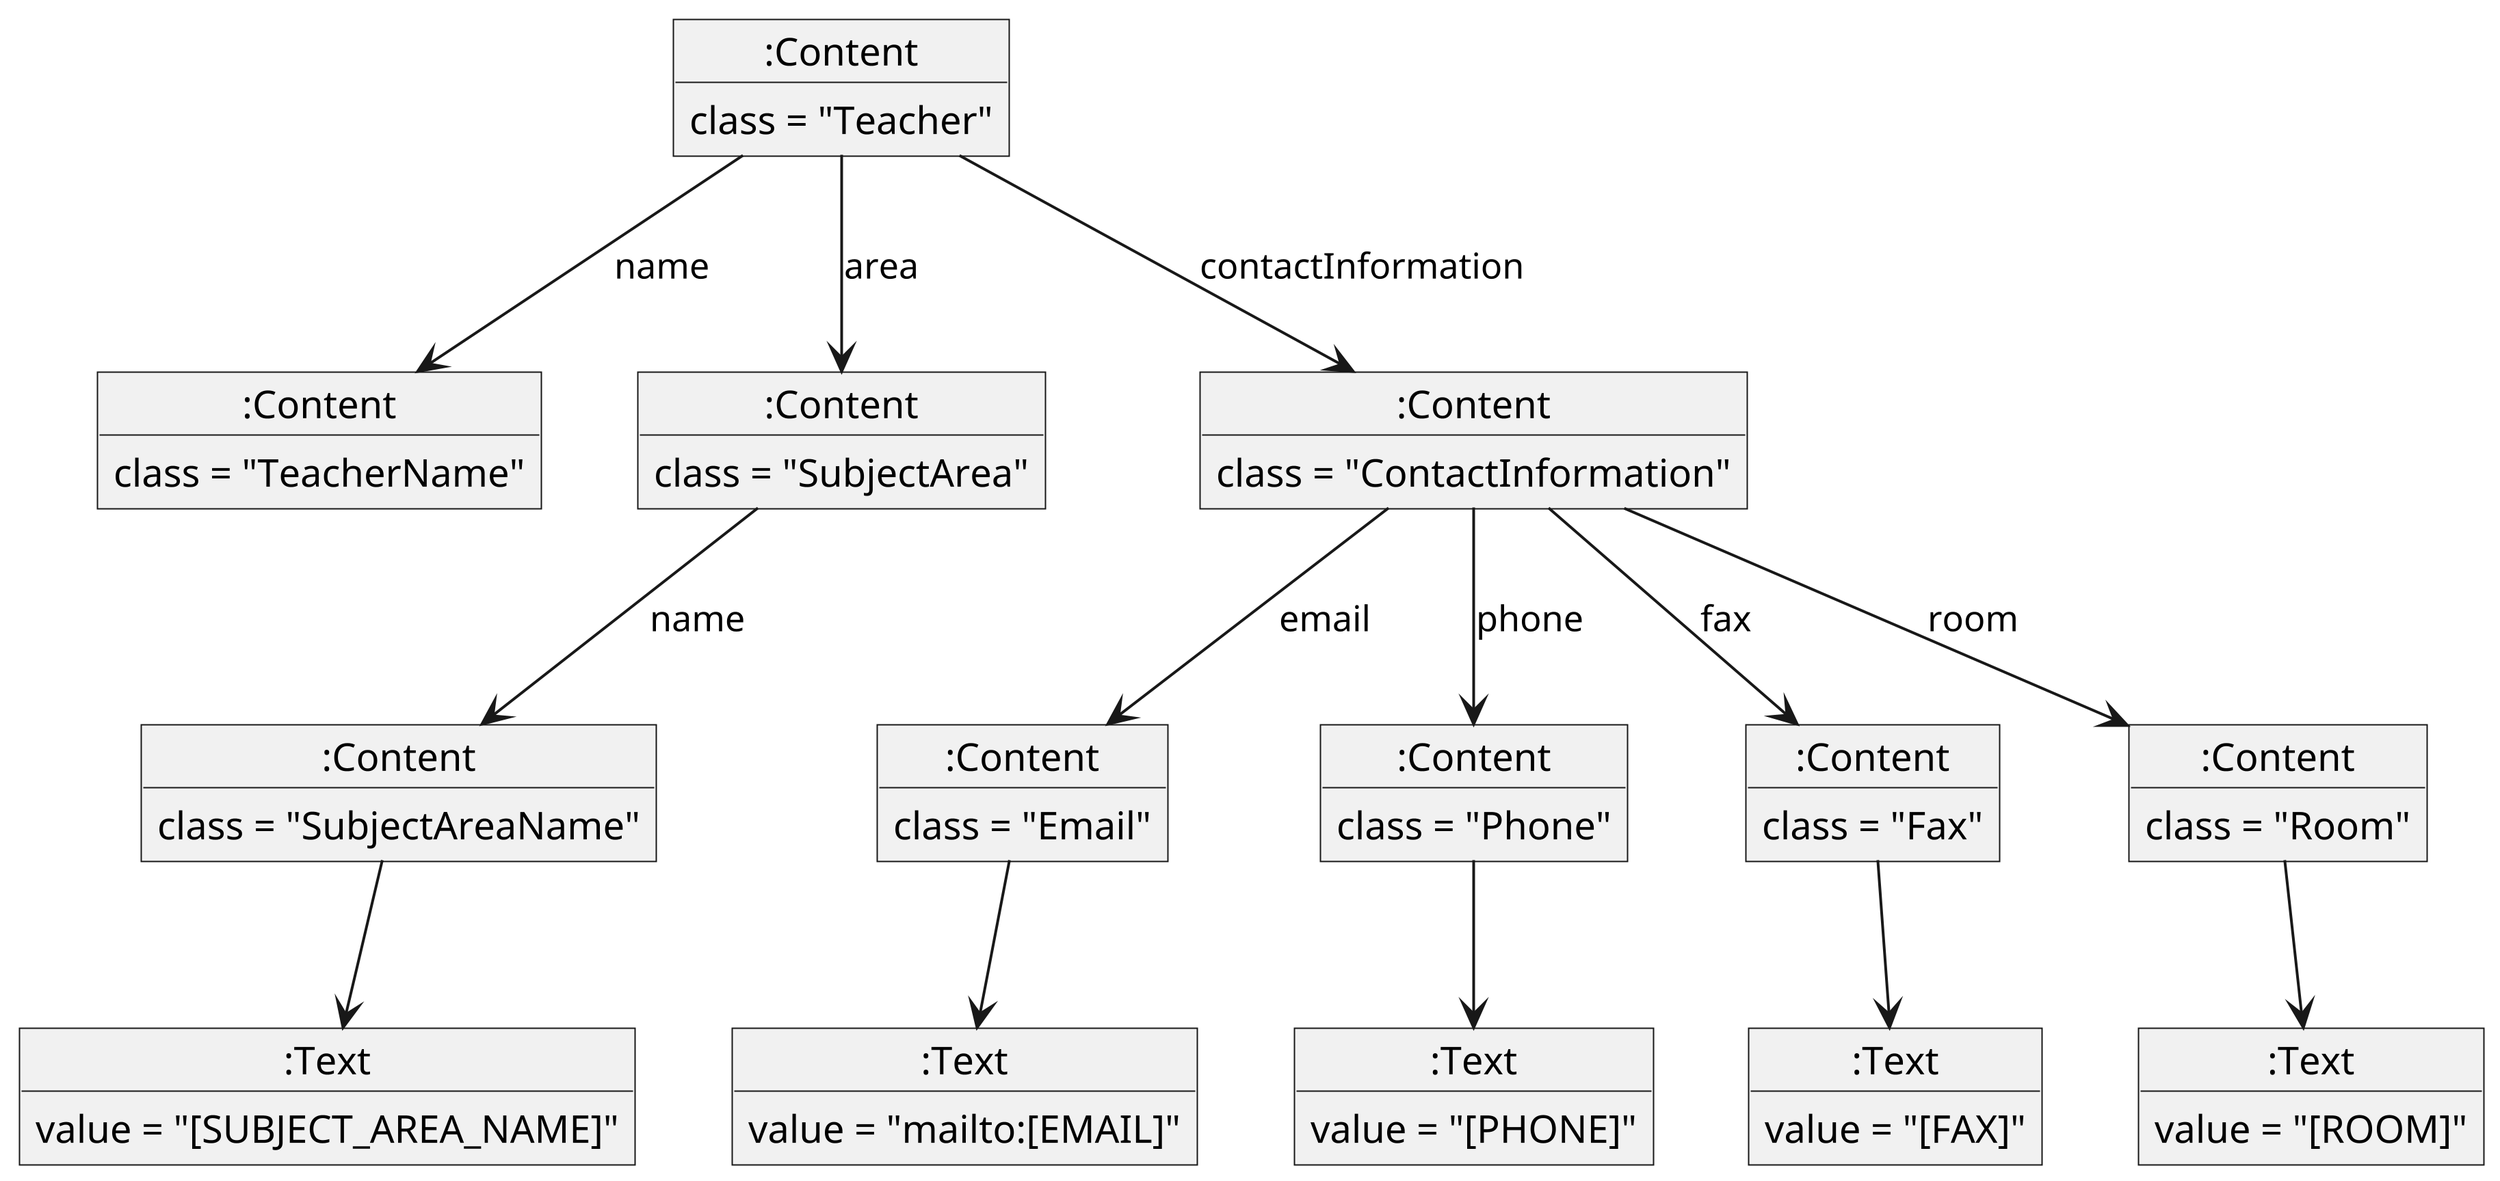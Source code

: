 @startuml
scale 3840*2160
object ":Content" as teacher {
    class = "Teacher"
}

object ":Content" as teacherName {
    class = "TeacherName"
}

object ":Content" as area {
    class = "SubjectArea"
}

object ":Content" as subjectAreaName {
    class = "SubjectAreaName"
}

object ":Text" as subjectAreaNameText {
    value = "[SUBJECT_AREA_NAME]"
}

object ":Content" as contactInformation {
    class = "ContactInformation"
}

object ":Content" as email {
    class = "Email"
}

object ":Text" as emailText {
    value = "mailto:[EMAIL]"
}

object ":Content" as phone {
    class = "Phone"
}

object ":Text" as phoneText {
    value = "[PHONE]"
}

object ":Content" as fax {
    class = "Fax"
}

object ":Text" as faxText {
    value = "[FAX]"
}

object ":Content" as room {
    class = "Room"
}

object ":Text" as roomText {
    value = "[ROOM]"
}

teacher --> area : area
teacher --> contactInformation : contactInformation
teacher --> teacherName : name
area --> subjectAreaName : name
subjectAreaName --> subjectAreaNameText
contactInformation --> email : email
contactInformation --> phone : phone
contactInformation --> fax : fax
contactInformation --> room : room
email --> emailText
phone --> phoneText
fax --> faxText
room --> roomText
@enduml
